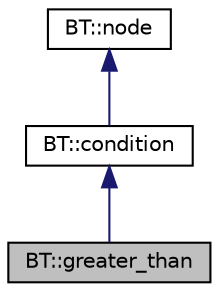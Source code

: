 digraph "BT::greater_than"
{
 // LATEX_PDF_SIZE
  edge [fontname="Helvetica",fontsize="10",labelfontname="Helvetica",labelfontsize="10"];
  node [fontname="Helvetica",fontsize="10",shape=record];
  Node1 [label="BT::greater_than",height=0.2,width=0.4,color="black", fillcolor="grey75", style="filled", fontcolor="black",tooltip=" "];
  Node2 -> Node1 [dir="back",color="midnightblue",fontsize="10",style="solid"];
  Node2 [label="BT::condition",height=0.2,width=0.4,color="black", fillcolor="white", style="filled",URL="$classBT_1_1condition.html",tooltip=" "];
  Node3 -> Node2 [dir="back",color="midnightblue",fontsize="10",style="solid"];
  Node3 [label="BT::node",height=0.2,width=0.4,color="black", fillcolor="white", style="filled",URL="$classBT_1_1node.html",tooltip=" "];
}
